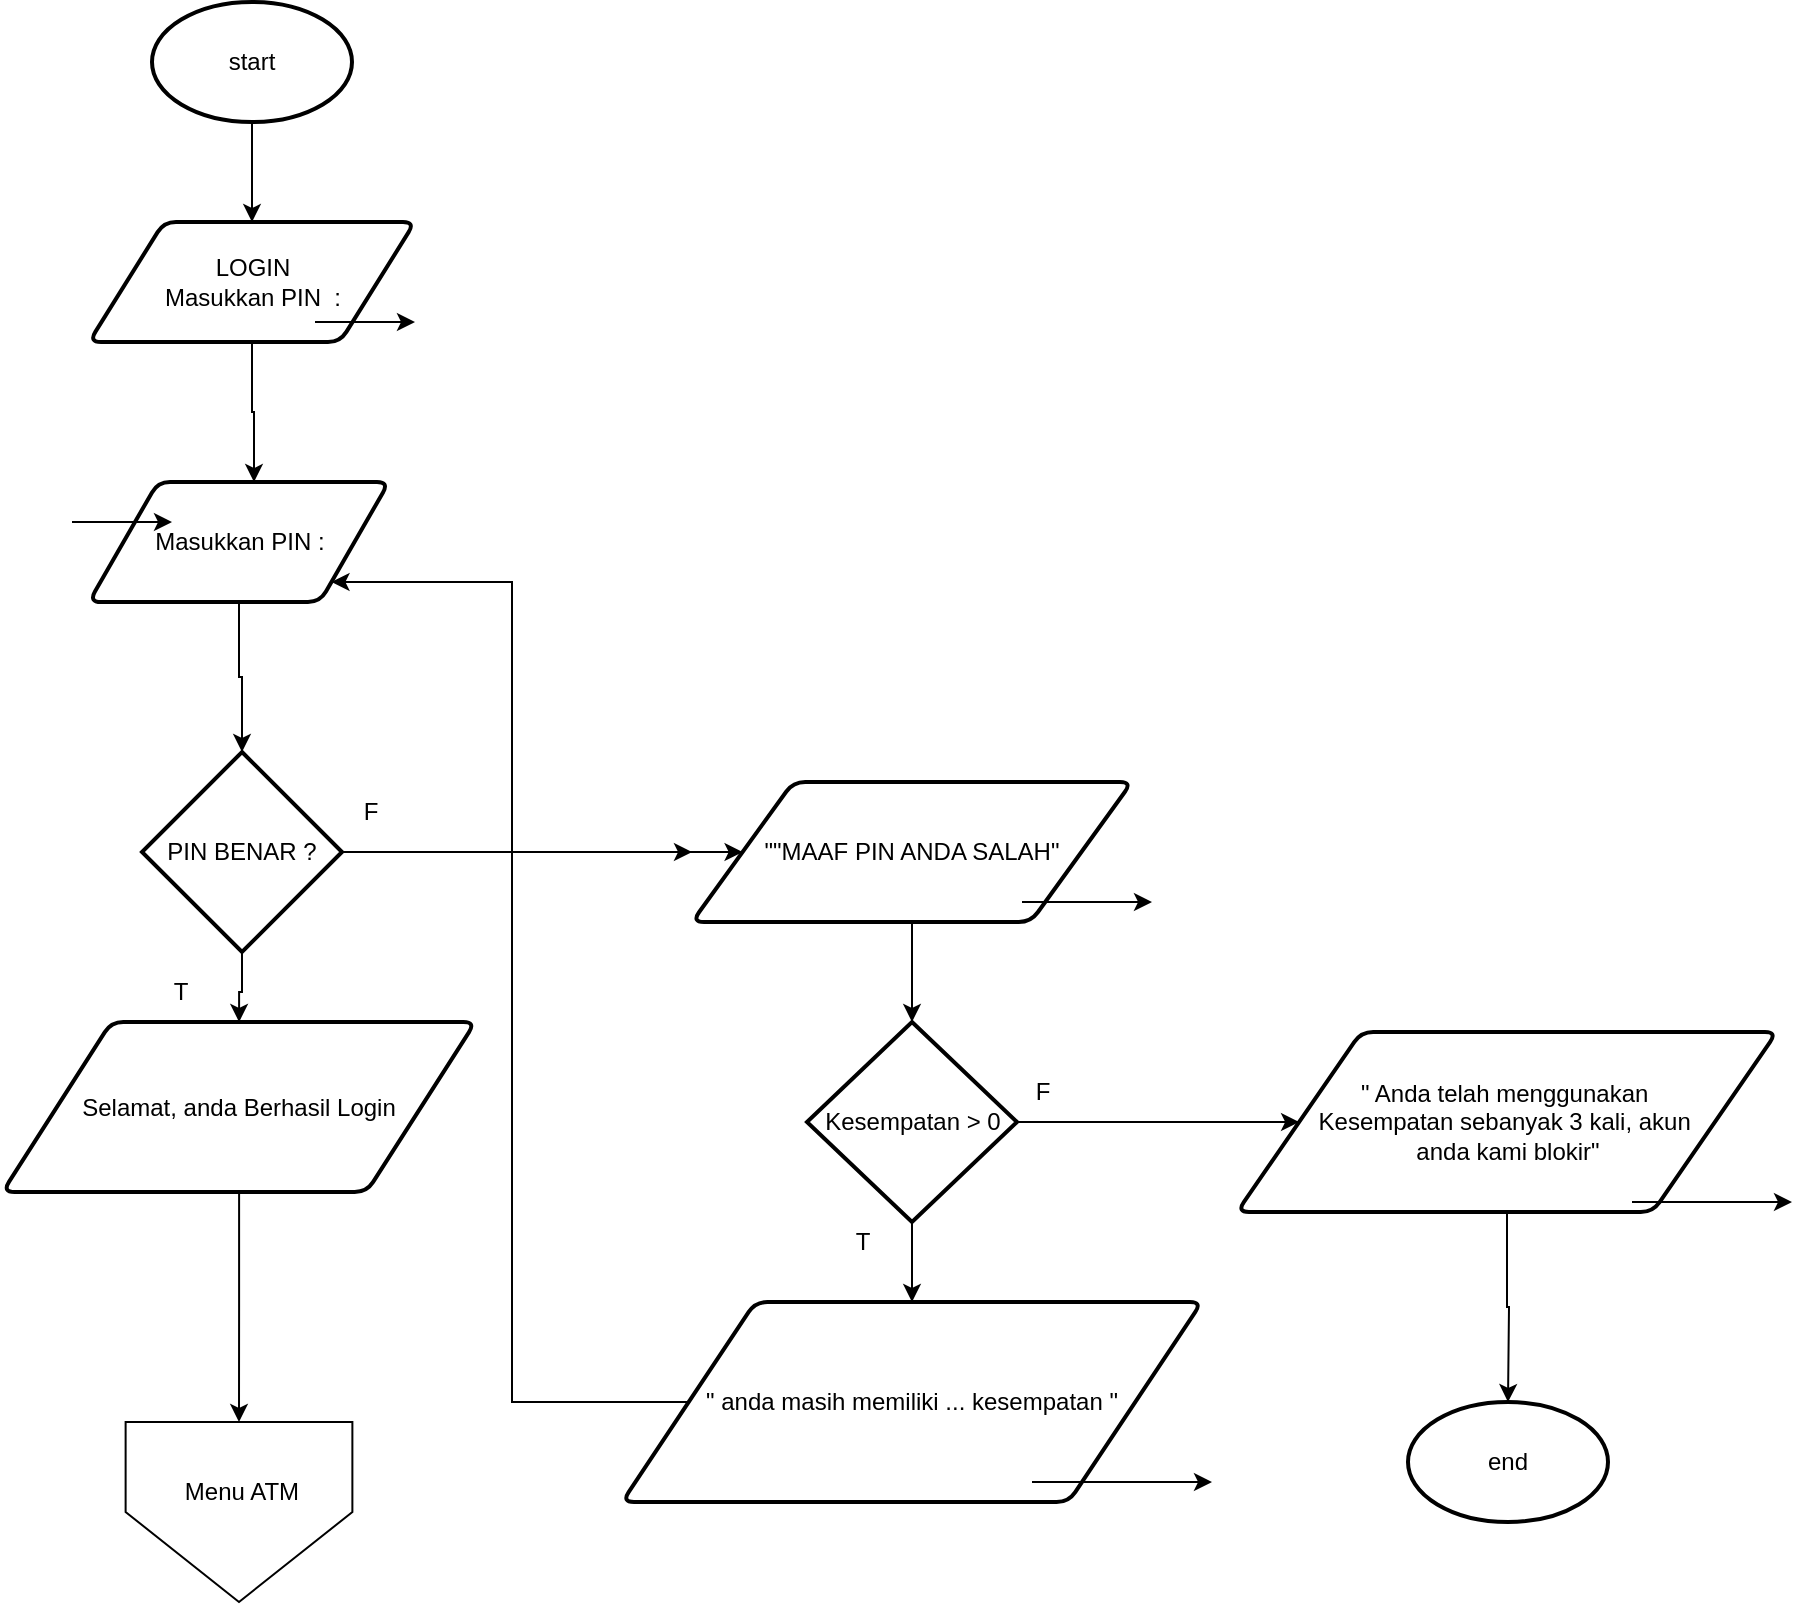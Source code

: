 <mxfile version="24.7.17" pages="2">
  <diagram name="login" id="WfeEqXm3AiryWU250CXL">
    <mxGraphModel dx="1674" dy="1936" grid="1" gridSize="10" guides="1" tooltips="1" connect="1" arrows="1" fold="1" page="1" pageScale="1" pageWidth="850" pageHeight="1100" math="0" shadow="0">
      <root>
        <mxCell id="0" />
        <mxCell id="1" parent="0" />
        <mxCell id="5Bb7WlTaSMSs6JGdZW2B-2" style="edgeStyle=orthogonalEdgeStyle;rounded=0;orthogonalLoop=1;jettySize=auto;html=1;entryX=0.5;entryY=0;entryDx=0;entryDy=0;" parent="1" source="0thAzxqcYuXaU6FJJAwK-1" target="0thAzxqcYuXaU6FJJAwK-3" edge="1">
          <mxGeometry relative="1" as="geometry" />
        </mxCell>
        <mxCell id="0thAzxqcYuXaU6FJJAwK-1" value="start" style="strokeWidth=2;html=1;shape=mxgraph.flowchart.start_1;whiteSpace=wrap;" parent="1" vertex="1">
          <mxGeometry x="100" y="-1070" width="100" height="60" as="geometry" />
        </mxCell>
        <mxCell id="5Bb7WlTaSMSs6JGdZW2B-3" style="edgeStyle=orthogonalEdgeStyle;rounded=0;orthogonalLoop=1;jettySize=auto;html=1;entryX=0.55;entryY=0;entryDx=0;entryDy=0;entryPerimeter=0;" parent="1" source="0thAzxqcYuXaU6FJJAwK-3" target="0thAzxqcYuXaU6FJJAwK-6" edge="1">
          <mxGeometry relative="1" as="geometry">
            <mxPoint x="150" y="-830" as="targetPoint" />
          </mxGeometry>
        </mxCell>
        <mxCell id="0thAzxqcYuXaU6FJJAwK-3" value="LOGIN&lt;div&gt;Masukkan PIN&amp;nbsp; :&lt;/div&gt;" style="shape=parallelogram;html=1;strokeWidth=2;perimeter=parallelogramPerimeter;whiteSpace=wrap;rounded=1;arcSize=12;size=0.23;" parent="1" vertex="1">
          <mxGeometry x="68.5" y="-960" width="163" height="60" as="geometry" />
        </mxCell>
        <mxCell id="0thAzxqcYuXaU6FJJAwK-4" value="" style="endArrow=classic;html=1;rounded=0;" parent="1" edge="1">
          <mxGeometry width="50" height="50" relative="1" as="geometry">
            <mxPoint x="181.5" y="-910" as="sourcePoint" />
            <mxPoint x="231.5" y="-910" as="targetPoint" />
          </mxGeometry>
        </mxCell>
        <mxCell id="0thAzxqcYuXaU6FJJAwK-6" value="Masukkan PIN :" style="shape=parallelogram;html=1;strokeWidth=2;perimeter=parallelogramPerimeter;whiteSpace=wrap;rounded=1;arcSize=12;size=0.23;" parent="1" vertex="1">
          <mxGeometry x="68.5" y="-830" width="150" height="60" as="geometry" />
        </mxCell>
        <mxCell id="0thAzxqcYuXaU6FJJAwK-8" value="" style="endArrow=classic;html=1;rounded=0;" parent="1" edge="1">
          <mxGeometry width="50" height="50" relative="1" as="geometry">
            <mxPoint x="60" y="-810" as="sourcePoint" />
            <mxPoint x="110" y="-810" as="targetPoint" />
          </mxGeometry>
        </mxCell>
        <mxCell id="5Bb7WlTaSMSs6JGdZW2B-5" style="edgeStyle=orthogonalEdgeStyle;rounded=0;orthogonalLoop=1;jettySize=auto;html=1;exitX=1;exitY=0.5;exitDx=0;exitDy=0;exitPerimeter=0;" parent="1" source="0thAzxqcYuXaU6FJJAwK-11" edge="1">
          <mxGeometry relative="1" as="geometry">
            <mxPoint x="370" y="-645" as="targetPoint" />
          </mxGeometry>
        </mxCell>
        <mxCell id="5Bb7WlTaSMSs6JGdZW2B-106" value="" style="edgeStyle=orthogonalEdgeStyle;rounded=0;orthogonalLoop=1;jettySize=auto;html=1;" parent="1" source="0thAzxqcYuXaU6FJJAwK-11" target="5Bb7WlTaSMSs6JGdZW2B-105" edge="1">
          <mxGeometry relative="1" as="geometry" />
        </mxCell>
        <mxCell id="0thAzxqcYuXaU6FJJAwK-11" value="PIN BENAR ?" style="strokeWidth=2;html=1;shape=mxgraph.flowchart.decision;whiteSpace=wrap;" parent="1" vertex="1">
          <mxGeometry x="95" y="-695" width="100" height="100" as="geometry" />
        </mxCell>
        <mxCell id="5Bb7WlTaSMSs6JGdZW2B-85" value="" style="edgeStyle=orthogonalEdgeStyle;rounded=0;orthogonalLoop=1;jettySize=auto;html=1;" parent="1" source="0thAzxqcYuXaU6FJJAwK-19" target="5Bb7WlTaSMSs6JGdZW2B-84" edge="1">
          <mxGeometry relative="1" as="geometry" />
        </mxCell>
        <mxCell id="5Bb7WlTaSMSs6JGdZW2B-86" style="edgeStyle=orthogonalEdgeStyle;rounded=0;orthogonalLoop=1;jettySize=auto;html=1;" parent="1" source="0thAzxqcYuXaU6FJJAwK-19" target="5Bb7WlTaSMSs6JGdZW2B-87" edge="1">
          <mxGeometry relative="1" as="geometry">
            <mxPoint x="690" y="-510" as="targetPoint" />
          </mxGeometry>
        </mxCell>
        <mxCell id="0thAzxqcYuXaU6FJJAwK-19" value="Kesempatan &amp;gt; 0" style="strokeWidth=2;html=1;shape=mxgraph.flowchart.decision;whiteSpace=wrap;" parent="1" vertex="1">
          <mxGeometry x="427.5" y="-560" width="105" height="100" as="geometry" />
        </mxCell>
        <mxCell id="5Bb7WlTaSMSs6JGdZW2B-1" value="" style="edgeStyle=orthogonalEdgeStyle;rounded=0;orthogonalLoop=1;jettySize=auto;html=1;" parent="1" source="0thAzxqcYuXaU6FJJAwK-11" target="0thAzxqcYuXaU6FJJAwK-15" edge="1">
          <mxGeometry relative="1" as="geometry">
            <mxPoint x="570" y="-660" as="targetPoint" />
            <mxPoint x="194" y="-645" as="sourcePoint" />
          </mxGeometry>
        </mxCell>
        <mxCell id="0thAzxqcYuXaU6FJJAwK-15" value="&quot;&quot;MAAF PIN ANDA SALAH&quot;" style="shape=parallelogram;html=1;strokeWidth=2;perimeter=parallelogramPerimeter;whiteSpace=wrap;rounded=1;arcSize=12;size=0.23;" parent="1" vertex="1">
          <mxGeometry x="370" y="-680" width="220" height="70" as="geometry" />
        </mxCell>
        <mxCell id="5Bb7WlTaSMSs6JGdZW2B-4" style="edgeStyle=orthogonalEdgeStyle;rounded=0;orthogonalLoop=1;jettySize=auto;html=1;exitX=0.5;exitY=1;exitDx=0;exitDy=0;entryX=0.5;entryY=0;entryDx=0;entryDy=0;entryPerimeter=0;" parent="1" source="0thAzxqcYuXaU6FJJAwK-6" target="0thAzxqcYuXaU6FJJAwK-11" edge="1">
          <mxGeometry relative="1" as="geometry" />
        </mxCell>
        <mxCell id="5Bb7WlTaSMSs6JGdZW2B-7" value="" style="endArrow=classic;html=1;rounded=0;exitX=0.75;exitY=1;exitDx=0;exitDy=0;" parent="1" edge="1">
          <mxGeometry width="50" height="50" relative="1" as="geometry">
            <mxPoint x="535" y="-620" as="sourcePoint" />
            <mxPoint x="600" y="-620" as="targetPoint" />
          </mxGeometry>
        </mxCell>
        <mxCell id="5Bb7WlTaSMSs6JGdZW2B-8" style="edgeStyle=orthogonalEdgeStyle;rounded=0;orthogonalLoop=1;jettySize=auto;html=1;exitX=0.5;exitY=1;exitDx=0;exitDy=0;entryX=0.5;entryY=0;entryDx=0;entryDy=0;entryPerimeter=0;" parent="1" source="0thAzxqcYuXaU6FJJAwK-15" target="0thAzxqcYuXaU6FJJAwK-19" edge="1">
          <mxGeometry relative="1" as="geometry" />
        </mxCell>
        <mxCell id="5Bb7WlTaSMSs6JGdZW2B-18" value="F" style="text;html=1;align=center;verticalAlign=middle;resizable=0;points=[];autosize=1;strokeColor=none;fillColor=none;" parent="1" vertex="1">
          <mxGeometry x="193.5" y="-680" width="30" height="30" as="geometry" />
        </mxCell>
        <mxCell id="5Bb7WlTaSMSs6JGdZW2B-19" value="T" style="text;html=1;align=center;verticalAlign=middle;resizable=0;points=[];autosize=1;strokeColor=none;fillColor=none;" parent="1" vertex="1">
          <mxGeometry x="98.5" y="-590" width="30" height="30" as="geometry" />
        </mxCell>
        <mxCell id="5Bb7WlTaSMSs6JGdZW2B-89" style="edgeStyle=orthogonalEdgeStyle;rounded=0;orthogonalLoop=1;jettySize=auto;html=1;exitX=0;exitY=0.5;exitDx=0;exitDy=0;" parent="1" source="5Bb7WlTaSMSs6JGdZW2B-84" target="0thAzxqcYuXaU6FJJAwK-6" edge="1">
          <mxGeometry relative="1" as="geometry">
            <mxPoint x="300" y="-781.739" as="targetPoint" />
            <Array as="points">
              <mxPoint x="280" y="-370" />
              <mxPoint x="280" y="-780" />
            </Array>
          </mxGeometry>
        </mxCell>
        <mxCell id="5Bb7WlTaSMSs6JGdZW2B-84" value="&quot; anda masih memiliki ... kesempatan &quot;" style="shape=parallelogram;html=1;strokeWidth=2;perimeter=parallelogramPerimeter;whiteSpace=wrap;rounded=1;arcSize=12;size=0.23;" parent="1" vertex="1">
          <mxGeometry x="335" y="-420" width="290" height="100" as="geometry" />
        </mxCell>
        <mxCell id="Wi2mXRudlrWHr3PuLRXD-1" style="edgeStyle=orthogonalEdgeStyle;rounded=0;orthogonalLoop=1;jettySize=auto;html=1;" parent="1" source="5Bb7WlTaSMSs6JGdZW2B-87" edge="1">
          <mxGeometry relative="1" as="geometry">
            <mxPoint x="778" y="-370" as="targetPoint" />
          </mxGeometry>
        </mxCell>
        <mxCell id="5Bb7WlTaSMSs6JGdZW2B-87" value="&quot; Anda telah menggunakan&amp;nbsp;&lt;div&gt;Kesempatan sebanyak 3 kali, akun&amp;nbsp;&lt;/div&gt;&lt;div&gt;anda kami blokir&quot;&lt;/div&gt;" style="shape=parallelogram;html=1;strokeWidth=2;perimeter=parallelogramPerimeter;whiteSpace=wrap;rounded=1;arcSize=12;size=0.23;" parent="1" vertex="1">
          <mxGeometry x="642.5" y="-555" width="270" height="90" as="geometry" />
        </mxCell>
        <mxCell id="5Bb7WlTaSMSs6JGdZW2B-90" value="F" style="text;html=1;align=center;verticalAlign=middle;resizable=0;points=[];autosize=1;strokeColor=none;fillColor=none;" parent="1" vertex="1">
          <mxGeometry x="530" y="-540" width="30" height="30" as="geometry" />
        </mxCell>
        <mxCell id="5Bb7WlTaSMSs6JGdZW2B-91" value="T" style="text;html=1;align=center;verticalAlign=middle;resizable=0;points=[];autosize=1;strokeColor=none;fillColor=none;" parent="1" vertex="1">
          <mxGeometry x="440" y="-465" width="30" height="30" as="geometry" />
        </mxCell>
        <mxCell id="5Bb7WlTaSMSs6JGdZW2B-107" value="" style="edgeStyle=orthogonalEdgeStyle;rounded=0;orthogonalLoop=1;jettySize=auto;html=1;" parent="1" source="5Bb7WlTaSMSs6JGdZW2B-105" edge="1">
          <mxGeometry relative="1" as="geometry">
            <mxPoint x="143.5" y="-360" as="targetPoint" />
          </mxGeometry>
        </mxCell>
        <mxCell id="5Bb7WlTaSMSs6JGdZW2B-105" value="Selamat, anda Berhasil Login" style="shape=parallelogram;html=1;strokeWidth=2;perimeter=parallelogramPerimeter;whiteSpace=wrap;rounded=1;arcSize=12;size=0.23;" parent="1" vertex="1">
          <mxGeometry x="25.25" y="-560" width="236.5" height="85" as="geometry" />
        </mxCell>
        <mxCell id="oQ2Y5_m4Nms67Fu-ttaB-2" value="" style="verticalLabelPosition=bottom;verticalAlign=top;html=1;shape=offPageConnector;rounded=0;size=0.5;" parent="1" vertex="1">
          <mxGeometry x="86.81" y="-360" width="113.38" height="90" as="geometry" />
        </mxCell>
        <mxCell id="oQ2Y5_m4Nms67Fu-ttaB-3" value="Menu ATM" style="text;html=1;align=center;verticalAlign=middle;whiteSpace=wrap;rounded=0;" parent="1" vertex="1">
          <mxGeometry x="115" y="-340" width="60" height="30" as="geometry" />
        </mxCell>
        <mxCell id="StF0hqbjzT7A_lEczkSV-1" value="end" style="strokeWidth=2;html=1;shape=mxgraph.flowchart.start_1;whiteSpace=wrap;" parent="1" vertex="1">
          <mxGeometry x="728" y="-370" width="100" height="60" as="geometry" />
        </mxCell>
        <mxCell id="StF0hqbjzT7A_lEczkSV-2" value="" style="endArrow=classic;html=1;rounded=0;" parent="1" edge="1">
          <mxGeometry width="50" height="50" relative="1" as="geometry">
            <mxPoint x="840" y="-470" as="sourcePoint" />
            <mxPoint x="920" y="-470" as="targetPoint" />
          </mxGeometry>
        </mxCell>
        <mxCell id="StF0hqbjzT7A_lEczkSV-3" value="" style="endArrow=classic;html=1;rounded=0;" parent="1" edge="1">
          <mxGeometry width="50" height="50" relative="1" as="geometry">
            <mxPoint x="540" y="-330" as="sourcePoint" />
            <mxPoint x="630" y="-330" as="targetPoint" />
          </mxGeometry>
        </mxCell>
      </root>
    </mxGraphModel>
  </diagram>
  <diagram id="ASw7bRttJEU4_Ta-zq9W" name="ATM">
    <mxGraphModel dx="1674" dy="1936" grid="1" gridSize="10" guides="1" tooltips="1" connect="1" arrows="1" fold="1" page="1" pageScale="1" pageWidth="850" pageHeight="1100" math="0" shadow="0">
      <root>
        <mxCell id="0" />
        <mxCell id="1" parent="0" />
        <mxCell id="uaJTP1VEcZ52QIyONkUi-1" value="" style="edgeStyle=orthogonalEdgeStyle;rounded=0;orthogonalLoop=1;jettySize=auto;html=1;" parent="1" source="uaJTP1VEcZ52QIyONkUi-2" target="uaJTP1VEcZ52QIyONkUi-3" edge="1">
          <mxGeometry relative="1" as="geometry" />
        </mxCell>
        <mxCell id="uaJTP1VEcZ52QIyONkUi-2" value="&quot;MENU ATM&lt;div&gt;1.&amp;nbsp; Setor Tunai&lt;/div&gt;&lt;div&gt;2. Cek Saldo&lt;/div&gt;&lt;div&gt;3. Tarik Tunai&lt;/div&gt;&lt;div&gt;4. Keluar&lt;/div&gt;&lt;div&gt;Pilih menu :&quot;&lt;/div&gt;" style="shape=parallelogram;html=1;strokeWidth=2;perimeter=parallelogramPerimeter;whiteSpace=wrap;rounded=1;arcSize=12;size=0.23;" parent="1" vertex="1">
          <mxGeometry x="108.1" y="-910" width="229.2" height="90" as="geometry" />
        </mxCell>
        <mxCell id="uaJTP1VEcZ52QIyONkUi-3" value="&quot;Pilih Menu :&quot;" style="shape=parallelogram;html=1;strokeWidth=2;perimeter=parallelogramPerimeter;whiteSpace=wrap;rounded=1;arcSize=12;size=0.23;" parent="1" vertex="1">
          <mxGeometry x="122.7" y="-790" width="200" height="70" as="geometry" />
        </mxCell>
        <mxCell id="uaJTP1VEcZ52QIyONkUi-4" value="" style="edgeStyle=orthogonalEdgeStyle;rounded=0;orthogonalLoop=1;jettySize=auto;html=1;" parent="1" source="uaJTP1VEcZ52QIyONkUi-5" target="uaJTP1VEcZ52QIyONkUi-7" edge="1">
          <mxGeometry relative="1" as="geometry" />
        </mxCell>
        <mxCell id="uaJTP1VEcZ52QIyONkUi-5" value="Menu == 1" style="strokeWidth=2;html=1;shape=mxgraph.flowchart.decision;whiteSpace=wrap;" parent="1" vertex="1">
          <mxGeometry x="173.45" y="-645" width="100" height="100" as="geometry" />
        </mxCell>
        <mxCell id="uaJTP1VEcZ52QIyONkUi-6" value="" style="edgeStyle=orthogonalEdgeStyle;rounded=0;orthogonalLoop=1;jettySize=auto;html=1;" parent="1" source="uaJTP1VEcZ52QIyONkUi-7" target="uaJTP1VEcZ52QIyONkUi-23" edge="1">
          <mxGeometry relative="1" as="geometry" />
        </mxCell>
        <mxCell id="uaJTP1VEcZ52QIyONkUi-7" value="&quot;Masukkan Jumlah Saldo&amp;nbsp;&lt;div&gt;Yang&lt;div&gt;&amp;nbsp;ingin disetor&amp;nbsp; :&amp;nbsp; &quot;&lt;/div&gt;&lt;/div&gt;" style="shape=parallelogram;html=1;strokeWidth=2;perimeter=parallelogramPerimeter;whiteSpace=wrap;rounded=1;arcSize=12;size=0.23;" parent="1" vertex="1">
          <mxGeometry x="101.7" y="-520" width="240" height="95" as="geometry" />
        </mxCell>
        <mxCell id="uaJTP1VEcZ52QIyONkUi-8" style="edgeStyle=orthogonalEdgeStyle;rounded=0;orthogonalLoop=1;jettySize=auto;html=1;exitX=0;exitY=0.5;exitDx=0;exitDy=0;" parent="1" source="uaJTP1VEcZ52QIyONkUi-9" target="uaJTP1VEcZ52QIyONkUi-3" edge="1">
          <mxGeometry relative="1" as="geometry">
            <Array as="points">
              <mxPoint x="29.95" y="-230" />
              <mxPoint x="29.95" y="-755" />
            </Array>
          </mxGeometry>
        </mxCell>
        <mxCell id="uaJTP1VEcZ52QIyONkUi-9" value="&amp;nbsp;&quot;&amp;nbsp; Anda telah menyetor : Rp &quot;" style="shape=parallelogram;html=1;strokeWidth=2;perimeter=parallelogramPerimeter;whiteSpace=wrap;rounded=1;arcSize=12;size=0.23;" parent="1" vertex="1">
          <mxGeometry x="117.7" y="-270" width="210" height="80" as="geometry" />
        </mxCell>
        <mxCell id="uaJTP1VEcZ52QIyONkUi-10" style="edgeStyle=orthogonalEdgeStyle;rounded=0;orthogonalLoop=1;jettySize=auto;html=1;entryX=0.5;entryY=0;entryDx=0;entryDy=0;" parent="1" source="uaJTP1VEcZ52QIyONkUi-12" target="uaJTP1VEcZ52QIyONkUi-14" edge="1">
          <mxGeometry relative="1" as="geometry" />
        </mxCell>
        <mxCell id="uaJTP1VEcZ52QIyONkUi-11" style="edgeStyle=orthogonalEdgeStyle;rounded=0;orthogonalLoop=1;jettySize=auto;html=1;" parent="1" source="uaJTP1VEcZ52QIyONkUi-12" edge="1">
          <mxGeometry relative="1" as="geometry">
            <mxPoint x="739.95" y="-595" as="targetPoint" />
          </mxGeometry>
        </mxCell>
        <mxCell id="uaJTP1VEcZ52QIyONkUi-12" value="Menu == 2" style="strokeWidth=2;html=1;shape=mxgraph.flowchart.decision;whiteSpace=wrap;" parent="1" vertex="1">
          <mxGeometry x="469.95" y="-645" width="100" height="100" as="geometry" />
        </mxCell>
        <mxCell id="uaJTP1VEcZ52QIyONkUi-13" style="edgeStyle=orthogonalEdgeStyle;rounded=0;orthogonalLoop=1;jettySize=auto;html=1;" parent="1" source="uaJTP1VEcZ52QIyONkUi-14" edge="1">
          <mxGeometry relative="1" as="geometry">
            <mxPoint x="379.95" y="-760" as="targetPoint" />
          </mxGeometry>
        </mxCell>
        <mxCell id="uaJTP1VEcZ52QIyONkUi-14" value="&amp;nbsp;&quot; Saldo Anda&amp;nbsp; : Rp &quot;" style="shape=parallelogram;html=1;strokeWidth=2;perimeter=parallelogramPerimeter;whiteSpace=wrap;rounded=1;arcSize=12;size=0.23;" parent="1" vertex="1">
          <mxGeometry x="429.95" y="-520" width="180" height="70" as="geometry" />
        </mxCell>
        <mxCell id="uaJTP1VEcZ52QIyONkUi-15" value="" style="edgeStyle=orthogonalEdgeStyle;rounded=0;orthogonalLoop=1;jettySize=auto;html=1;" parent="1" source="uaJTP1VEcZ52QIyONkUi-17" target="uaJTP1VEcZ52QIyONkUi-25" edge="1">
          <mxGeometry relative="1" as="geometry" />
        </mxCell>
        <mxCell id="uaJTP1VEcZ52QIyONkUi-16" style="edgeStyle=orthogonalEdgeStyle;rounded=0;orthogonalLoop=1;jettySize=auto;html=1;exitX=1;exitY=0.5;exitDx=0;exitDy=0;exitPerimeter=0;" parent="1" source="uaJTP1VEcZ52QIyONkUi-17" edge="1">
          <mxGeometry relative="1" as="geometry">
            <mxPoint x="1321.95" y="-595" as="targetPoint" />
          </mxGeometry>
        </mxCell>
        <mxCell id="uaJTP1VEcZ52QIyONkUi-17" value="Menu == 3" style="strokeWidth=2;html=1;shape=mxgraph.flowchart.decision;whiteSpace=wrap;" parent="1" vertex="1">
          <mxGeometry x="739.95" y="-645" width="100" height="100" as="geometry" />
        </mxCell>
        <mxCell id="uaJTP1VEcZ52QIyONkUi-18" style="edgeStyle=orthogonalEdgeStyle;rounded=0;orthogonalLoop=1;jettySize=auto;html=1;exitX=0.5;exitY=1;exitDx=0;exitDy=0;entryX=0.5;entryY=0;entryDx=0;entryDy=0;entryPerimeter=0;" parent="1" source="uaJTP1VEcZ52QIyONkUi-3" target="uaJTP1VEcZ52QIyONkUi-5" edge="1">
          <mxGeometry relative="1" as="geometry" />
        </mxCell>
        <mxCell id="uaJTP1VEcZ52QIyONkUi-19" style="edgeStyle=orthogonalEdgeStyle;rounded=0;orthogonalLoop=1;jettySize=auto;html=1;entryX=0;entryY=0.5;entryDx=0;entryDy=0;entryPerimeter=0;" parent="1" source="uaJTP1VEcZ52QIyONkUi-5" target="uaJTP1VEcZ52QIyONkUi-12" edge="1">
          <mxGeometry relative="1" as="geometry" />
        </mxCell>
        <mxCell id="uaJTP1VEcZ52QIyONkUi-20" value="F" style="text;html=1;align=center;verticalAlign=middle;resizable=0;points=[];autosize=1;strokeColor=none;fillColor=none;" parent="1" vertex="1">
          <mxGeometry x="274.95" y="-622" width="30" height="30" as="geometry" />
        </mxCell>
        <mxCell id="uaJTP1VEcZ52QIyONkUi-21" value="T" style="text;html=1;align=center;verticalAlign=middle;resizable=0;points=[];autosize=1;strokeColor=none;fillColor=none;" parent="1" vertex="1">
          <mxGeometry x="189.95" y="-545" width="30" height="30" as="geometry" />
        </mxCell>
        <mxCell id="uaJTP1VEcZ52QIyONkUi-22" value="" style="edgeStyle=orthogonalEdgeStyle;rounded=0;orthogonalLoop=1;jettySize=auto;html=1;" parent="1" source="uaJTP1VEcZ52QIyONkUi-23" target="uaJTP1VEcZ52QIyONkUi-9" edge="1">
          <mxGeometry relative="1" as="geometry" />
        </mxCell>
        <mxCell id="uaJTP1VEcZ52QIyONkUi-23" value="Jumlah saldo yang disetor&amp;nbsp; + Tabungan" style="rounded=1;whiteSpace=wrap;html=1;absoluteArcSize=1;arcSize=14;strokeWidth=2;" parent="1" vertex="1">
          <mxGeometry x="132.08" y="-392.5" width="179.25" height="80" as="geometry" />
        </mxCell>
        <mxCell id="uaJTP1VEcZ52QIyONkUi-24" value="" style="edgeStyle=orthogonalEdgeStyle;rounded=0;orthogonalLoop=1;jettySize=auto;html=1;" parent="1" source="uaJTP1VEcZ52QIyONkUi-25" target="uaJTP1VEcZ52QIyONkUi-28" edge="1">
          <mxGeometry relative="1" as="geometry" />
        </mxCell>
        <mxCell id="uaJTP1VEcZ52QIyONkUi-25" value="&amp;nbsp;&quot; masukkan jum;ah saldo&amp;nbsp;&lt;div&gt;ingin ditarik : Rp &quot;&lt;/div&gt;" style="shape=parallelogram;html=1;strokeWidth=2;perimeter=parallelogramPerimeter;whiteSpace=wrap;rounded=1;arcSize=12;size=0.23;" parent="1" vertex="1">
          <mxGeometry x="659.95" y="-520" width="260" height="80" as="geometry" />
        </mxCell>
        <mxCell id="uaJTP1VEcZ52QIyONkUi-26" value="" style="edgeStyle=orthogonalEdgeStyle;rounded=0;orthogonalLoop=1;jettySize=auto;html=1;" parent="1" source="uaJTP1VEcZ52QIyONkUi-28" edge="1">
          <mxGeometry relative="1" as="geometry">
            <mxPoint x="789.95" y="-170" as="targetPoint" />
          </mxGeometry>
        </mxCell>
        <mxCell id="uaJTP1VEcZ52QIyONkUi-27" value="" style="edgeStyle=orthogonalEdgeStyle;rounded=0;orthogonalLoop=1;jettySize=auto;html=1;" parent="1" source="uaJTP1VEcZ52QIyONkUi-28" target="uaJTP1VEcZ52QIyONkUi-34" edge="1">
          <mxGeometry relative="1" as="geometry" />
        </mxCell>
        <mxCell id="uaJTP1VEcZ52QIyONkUi-28" value="Jumlah saldo yang ingin ditarik &amp;gt; Tabungan" style="strokeWidth=2;html=1;shape=mxgraph.flowchart.decision;whiteSpace=wrap;" parent="1" vertex="1">
          <mxGeometry x="679.95" y="-392.5" width="220" height="180" as="geometry" />
        </mxCell>
        <mxCell id="uaJTP1VEcZ52QIyONkUi-29" style="edgeStyle=orthogonalEdgeStyle;rounded=0;orthogonalLoop=1;jettySize=auto;html=1;exitX=0;exitY=0.5;exitDx=0;exitDy=0;" parent="1" edge="1">
          <mxGeometry relative="1" as="geometry">
            <mxPoint x="635.95" y="-760" as="targetPoint" />
            <mxPoint x="716.8" y="-125" as="sourcePoint" />
          </mxGeometry>
        </mxCell>
        <mxCell id="uaJTP1VEcZ52QIyONkUi-30" value="&quot; Saldo tidak cukup &quot;" style="shape=parallelogram;html=1;strokeWidth=2;perimeter=parallelogramPerimeter;whiteSpace=wrap;rounded=1;arcSize=12;size=0.23;" parent="1" vertex="1">
          <mxGeometry x="694.95" y="-170" width="190" height="90" as="geometry" />
        </mxCell>
        <mxCell id="uaJTP1VEcZ52QIyONkUi-31" value="F" style="text;html=1;align=center;verticalAlign=middle;resizable=0;points=[];autosize=1;strokeColor=none;fillColor=none;" parent="1" vertex="1">
          <mxGeometry x="564.95" y="-632" width="30" height="30" as="geometry" />
        </mxCell>
        <mxCell id="uaJTP1VEcZ52QIyONkUi-32" value="T" style="text;html=1;align=center;verticalAlign=middle;resizable=0;points=[];autosize=1;strokeColor=none;fillColor=none;" parent="1" vertex="1">
          <mxGeometry x="489.95" y="-550" width="30" height="30" as="geometry" />
        </mxCell>
        <mxCell id="uaJTP1VEcZ52QIyONkUi-33" value="" style="edgeStyle=orthogonalEdgeStyle;rounded=0;orthogonalLoop=1;jettySize=auto;html=1;" parent="1" source="uaJTP1VEcZ52QIyONkUi-34" target="uaJTP1VEcZ52QIyONkUi-36" edge="1">
          <mxGeometry relative="1" as="geometry" />
        </mxCell>
        <mxCell id="uaJTP1VEcZ52QIyONkUi-34" value="Jumlah saldo yang ingin ditarik - Tabungan" style="rounded=1;whiteSpace=wrap;html=1;absoluteArcSize=1;arcSize=14;strokeWidth=2;" parent="1" vertex="1">
          <mxGeometry x="989.95" y="-353.75" width="210" height="102.5" as="geometry" />
        </mxCell>
        <mxCell id="uaJTP1VEcZ52QIyONkUi-35" style="edgeStyle=orthogonalEdgeStyle;rounded=0;orthogonalLoop=1;jettySize=auto;html=1;exitX=0;exitY=0.5;exitDx=0;exitDy=0;" parent="1" source="uaJTP1VEcZ52QIyONkUi-36" edge="1">
          <mxGeometry relative="1" as="geometry">
            <mxPoint x="923.95" y="-760" as="targetPoint" />
          </mxGeometry>
        </mxCell>
        <mxCell id="uaJTP1VEcZ52QIyONkUi-36" value="&quot;Anda telah menarik : Rp&lt;div&gt;Sisa saldo anda : Rp &quot;&lt;/div&gt;" style="shape=parallelogram;html=1;strokeWidth=2;perimeter=parallelogramPerimeter;whiteSpace=wrap;rounded=1;arcSize=12;size=0.23;" parent="1" vertex="1">
          <mxGeometry x="992.45" y="-170" width="205" height="80" as="geometry" />
        </mxCell>
        <mxCell id="uaJTP1VEcZ52QIyONkUi-37" value="" style="endArrow=classic;html=1;rounded=0;" parent="1" edge="1">
          <mxGeometry width="50" height="50" relative="1" as="geometry">
            <mxPoint x="829.95" y="-90" as="sourcePoint" />
            <mxPoint x="889.95" y="-90" as="targetPoint" />
          </mxGeometry>
        </mxCell>
        <mxCell id="uaJTP1VEcZ52QIyONkUi-38" value="" style="endArrow=classic;html=1;rounded=0;" parent="1" edge="1">
          <mxGeometry width="50" height="50" relative="1" as="geometry">
            <mxPoint x="649.95" y="-510" as="sourcePoint" />
            <mxPoint x="729.95" y="-510" as="targetPoint" />
          </mxGeometry>
        </mxCell>
        <mxCell id="uaJTP1VEcZ52QIyONkUi-39" value="" style="edgeStyle=orthogonalEdgeStyle;rounded=0;orthogonalLoop=1;jettySize=auto;html=1;" parent="1" source="uaJTP1VEcZ52QIyONkUi-41" target="uaJTP1VEcZ52QIyONkUi-42" edge="1">
          <mxGeometry relative="1" as="geometry" />
        </mxCell>
        <mxCell id="uaJTP1VEcZ52QIyONkUi-40" style="edgeStyle=orthogonalEdgeStyle;rounded=0;orthogonalLoop=1;jettySize=auto;html=1;exitX=1;exitY=0.5;exitDx=0;exitDy=0;exitPerimeter=0;" parent="1" source="uaJTP1VEcZ52QIyONkUi-41" edge="1">
          <mxGeometry relative="1" as="geometry">
            <mxPoint x="1559.95" y="-594.826" as="targetPoint" />
          </mxGeometry>
        </mxCell>
        <mxCell id="uaJTP1VEcZ52QIyONkUi-41" value="Menu == 4" style="strokeWidth=2;html=1;shape=mxgraph.flowchart.decision;whiteSpace=wrap;" parent="1" vertex="1">
          <mxGeometry x="1319.95" y="-645" width="100" height="100" as="geometry" />
        </mxCell>
        <mxCell id="RIcvcLQwicJh6aqe2Jr7-7" style="edgeStyle=orthogonalEdgeStyle;rounded=0;orthogonalLoop=1;jettySize=auto;html=1;" parent="1" source="uaJTP1VEcZ52QIyONkUi-42" edge="1">
          <mxGeometry relative="1" as="geometry">
            <mxPoint x="1370" y="-270" as="targetPoint" />
          </mxGeometry>
        </mxCell>
        <mxCell id="uaJTP1VEcZ52QIyONkUi-42" value="&quot; Terima kasih sudah menggunakan&lt;div&gt;ATM ini. Semoga harimu&lt;/div&gt;&lt;div&gt;Menyenangkan. &quot;&lt;/div&gt;" style="shape=parallelogram;html=1;strokeWidth=2;perimeter=parallelogramPerimeter;whiteSpace=wrap;rounded=1;arcSize=12;size=0.23;" parent="1" vertex="1">
          <mxGeometry x="1216.2" y="-520" width="307.5" height="85" as="geometry" />
        </mxCell>
        <mxCell id="uaJTP1VEcZ52QIyONkUi-43" style="edgeStyle=orthogonalEdgeStyle;rounded=0;orthogonalLoop=1;jettySize=auto;html=1;entryX=1;entryY=0.5;entryDx=0;entryDy=0;" parent="1" target="uaJTP1VEcZ52QIyONkUi-3" edge="1">
          <mxGeometry relative="1" as="geometry">
            <mxPoint x="1859.95" y="-780" as="targetPoint" />
            <Array as="points">
              <mxPoint x="1680" y="-760" />
              <mxPoint x="300" y="-760" />
            </Array>
            <mxPoint x="1679.95" y="-622" as="sourcePoint" />
          </mxGeometry>
        </mxCell>
        <mxCell id="sRYdXicBzEJIhfhjmnT_-1" value="&quot; Pilihan tidak dtiemukan.&lt;div&gt;Harap masukkan menu dengan benar. &quot;&lt;/div&gt;" style="shape=parallelogram;html=1;strokeWidth=2;perimeter=parallelogramPerimeter;whiteSpace=wrap;rounded=1;arcSize=12;size=0.158;" parent="1" vertex="1">
          <mxGeometry x="1530" y="-622" width="280" height="72" as="geometry" />
        </mxCell>
        <mxCell id="RIcvcLQwicJh6aqe2Jr7-3" value="" style="edgeStyle=orthogonalEdgeStyle;rounded=0;orthogonalLoop=1;jettySize=auto;html=1;" parent="1" source="RIcvcLQwicJh6aqe2Jr7-2" target="uaJTP1VEcZ52QIyONkUi-2" edge="1">
          <mxGeometry relative="1" as="geometry" />
        </mxCell>
        <mxCell id="RIcvcLQwicJh6aqe2Jr7-2" value="" style="verticalLabelPosition=bottom;verticalAlign=top;html=1;shape=offPageConnector;rounded=0;size=0.5;" parent="1" vertex="1">
          <mxGeometry x="161.82" y="-1070" width="123.27" height="90" as="geometry" />
        </mxCell>
        <mxCell id="RIcvcLQwicJh6aqe2Jr7-4" value="Menu ATM&amp;nbsp;&lt;div&gt;OUT&lt;/div&gt;" style="text;html=1;align=center;verticalAlign=middle;whiteSpace=wrap;rounded=0;" parent="1" vertex="1">
          <mxGeometry x="176.2" y="-1060" width="93" height="55" as="geometry" />
        </mxCell>
        <mxCell id="S_3To9QEpq2f4Jt1HM_s-1" value="End" style="strokeWidth=2;html=1;shape=mxgraph.flowchart.start_1;whiteSpace=wrap;" parent="1" vertex="1">
          <mxGeometry x="1320" y="-270" width="100" height="60" as="geometry" />
        </mxCell>
        <mxCell id="S_3To9QEpq2f4Jt1HM_s-2" value="" style="endArrow=classic;html=1;rounded=0;" parent="1" edge="1">
          <mxGeometry width="50" height="50" relative="1" as="geometry">
            <mxPoint x="1140" y="-100" as="sourcePoint" />
            <mxPoint x="1210" y="-100" as="targetPoint" />
          </mxGeometry>
        </mxCell>
        <mxCell id="S_3To9QEpq2f4Jt1HM_s-3" value="" style="endArrow=classic;html=1;rounded=0;" parent="1" edge="1">
          <mxGeometry width="50" height="50" relative="1" as="geometry">
            <mxPoint x="1430" y="-450" as="sourcePoint" />
            <mxPoint x="1530" y="-450" as="targetPoint" />
          </mxGeometry>
        </mxCell>
        <mxCell id="S_3To9QEpq2f4Jt1HM_s-4" value="" style="endArrow=classic;html=1;rounded=0;" parent="1" edge="1">
          <mxGeometry width="50" height="50" relative="1" as="geometry">
            <mxPoint x="1750" y="-560" as="sourcePoint" />
            <mxPoint x="1830" y="-560" as="targetPoint" />
          </mxGeometry>
        </mxCell>
        <mxCell id="S_3To9QEpq2f4Jt1HM_s-5" value="" style="shape=flexArrow;endArrow=classic;html=1;rounded=0;" parent="1" edge="1">
          <mxGeometry width="50" height="50" relative="1" as="geometry">
            <mxPoint x="1209" y="-180" as="sourcePoint" />
            <mxPoint x="1259" y="-230" as="targetPoint" />
          </mxGeometry>
        </mxCell>
        <mxCell id="S_3To9QEpq2f4Jt1HM_s-6" value="" style="endArrow=classic;html=1;rounded=0;" parent="1" edge="1">
          <mxGeometry width="50" height="50" relative="1" as="geometry">
            <mxPoint x="270" y="-830" as="sourcePoint" />
            <mxPoint x="330" y="-830" as="targetPoint" />
          </mxGeometry>
        </mxCell>
        <mxCell id="S_3To9QEpq2f4Jt1HM_s-7" value="" style="endArrow=classic;html=1;rounded=0;" parent="1" edge="1">
          <mxGeometry width="50" height="50" relative="1" as="geometry">
            <mxPoint x="90" y="-780" as="sourcePoint" />
            <mxPoint x="180" y="-780" as="targetPoint" />
          </mxGeometry>
        </mxCell>
        <mxCell id="S_3To9QEpq2f4Jt1HM_s-8" value="" style="endArrow=classic;html=1;rounded=0;" parent="1" edge="1">
          <mxGeometry width="50" height="50" relative="1" as="geometry">
            <mxPoint x="90" y="-510" as="sourcePoint" />
            <mxPoint x="170" y="-510" as="targetPoint" />
          </mxGeometry>
        </mxCell>
        <mxCell id="S_3To9QEpq2f4Jt1HM_s-9" value="" style="endArrow=classic;html=1;rounded=0;" parent="1" edge="1">
          <mxGeometry width="50" height="50" relative="1" as="geometry">
            <mxPoint x="560" y="-460" as="sourcePoint" />
            <mxPoint x="620" y="-460" as="targetPoint" />
          </mxGeometry>
        </mxCell>
        <mxCell id="S_3To9QEpq2f4Jt1HM_s-10" value="" style="endArrow=classic;html=1;rounded=0;" parent="1" edge="1">
          <mxGeometry width="50" height="50" relative="1" as="geometry">
            <mxPoint x="269.2" y="-201.25" as="sourcePoint" />
            <mxPoint x="340" y="-200" as="targetPoint" />
          </mxGeometry>
        </mxCell>
      </root>
    </mxGraphModel>
  </diagram>
</mxfile>
